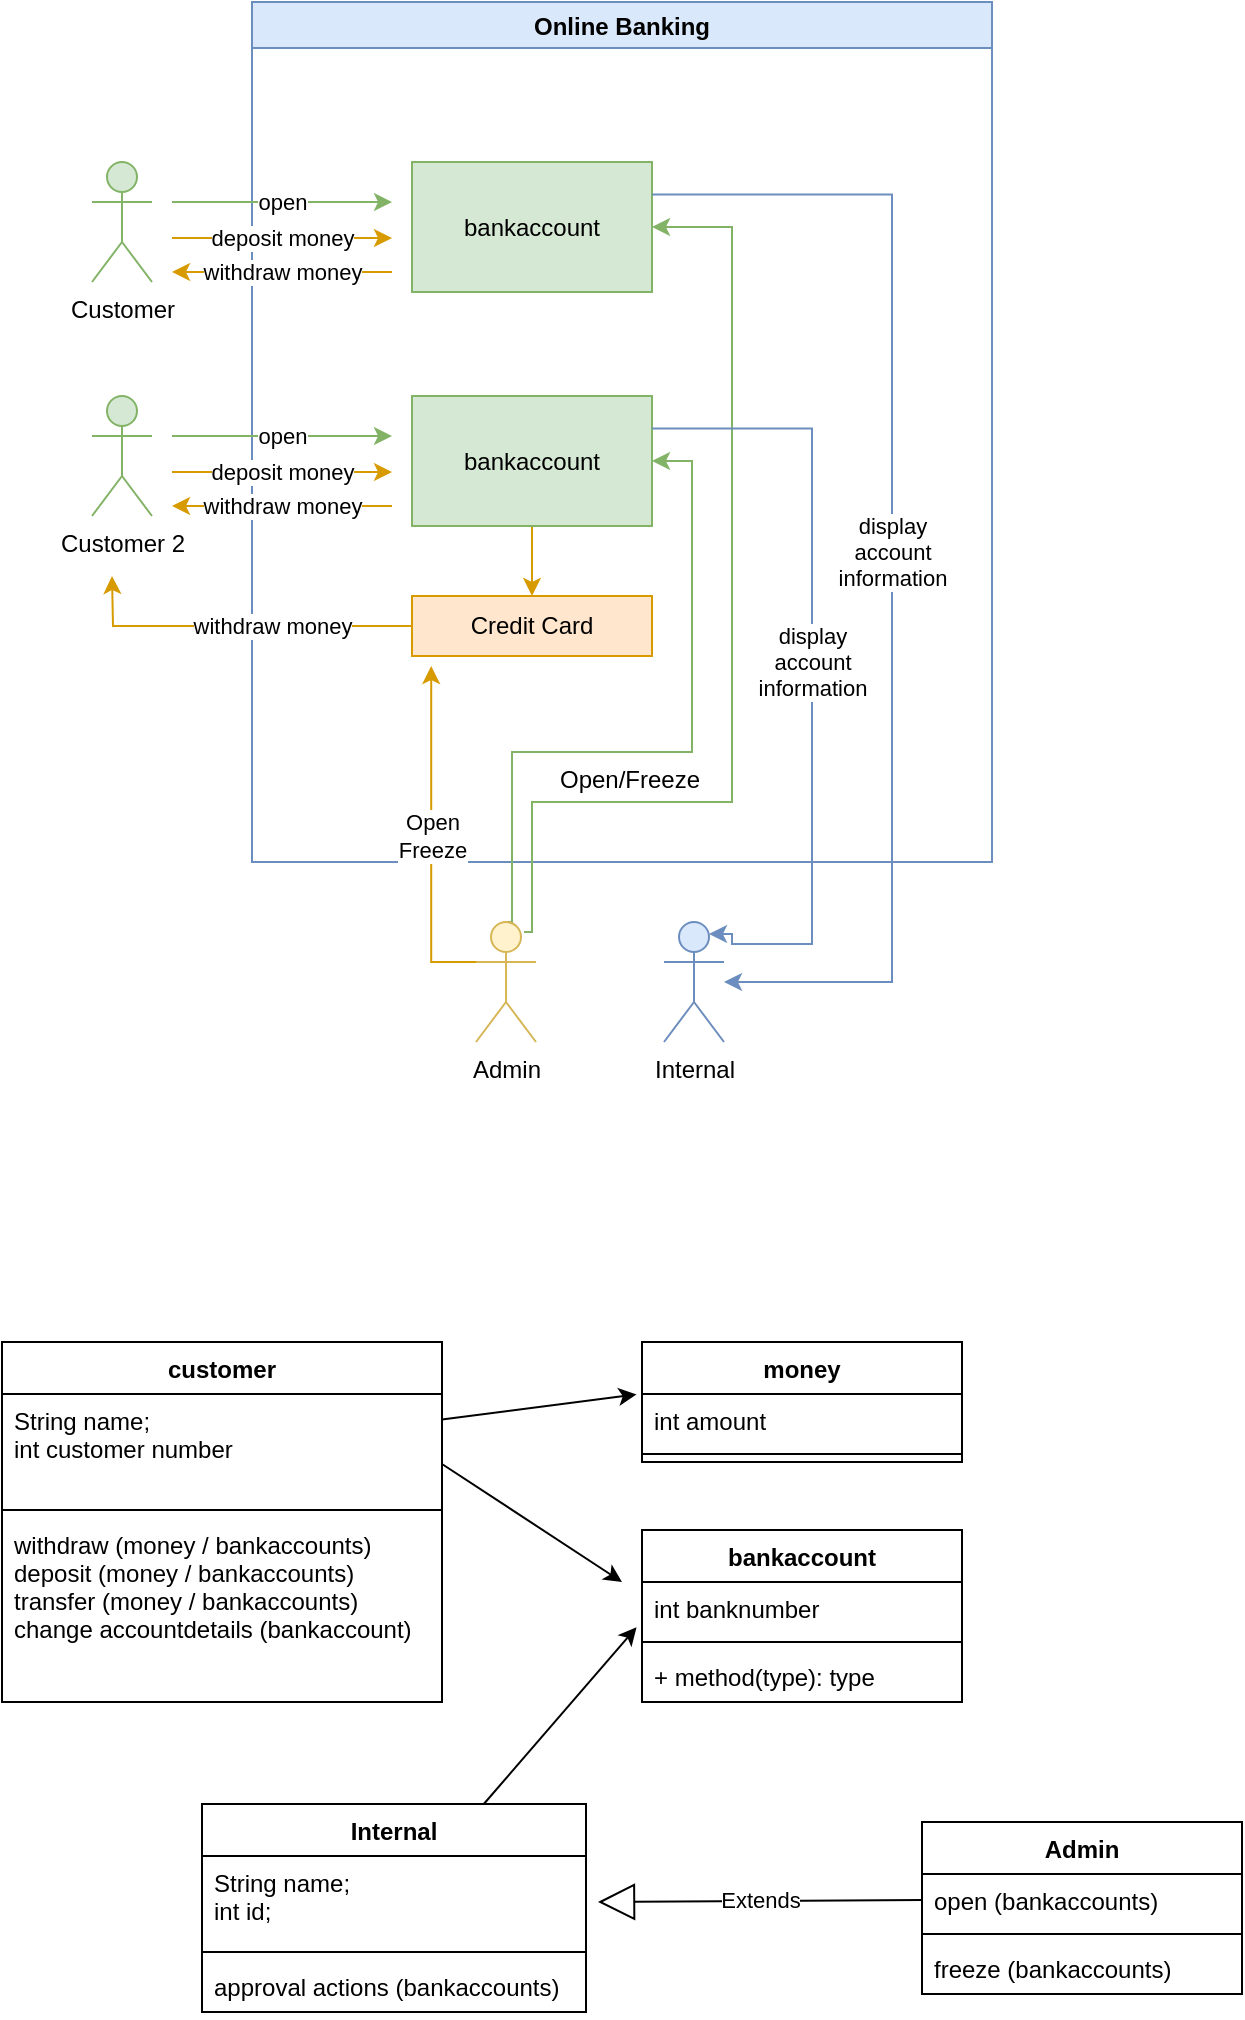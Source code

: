 <mxfile version="14.6.13" type="github"><diagram id="KU_KJ_Tb0fIB1RxikDRb" name="Page-1"><mxGraphModel dx="2037" dy="974" grid="1" gridSize="10" guides="1" tooltips="1" connect="1" arrows="1" fold="1" page="1" pageScale="1" pageWidth="827" pageHeight="1169" math="0" shadow="0"><root><mxCell id="0"/><mxCell id="1" parent="0"/><mxCell id="vRf_LzZwfSpKg-NshbNI-15" value="Online Banking" style="swimlane;fillColor=#dae8fc;strokeColor=#6c8ebf;" vertex="1" parent="1"><mxGeometry x="240" y="30" width="370" height="430" as="geometry"/></mxCell><mxCell id="vRf_LzZwfSpKg-NshbNI-44" value="bankaccount" style="rounded=0;whiteSpace=wrap;html=1;fillColor=#d5e8d4;strokeColor=#82b366;" vertex="1" parent="vRf_LzZwfSpKg-NshbNI-15"><mxGeometry x="80" y="80" width="120" height="65" as="geometry"/></mxCell><mxCell id="vRf_LzZwfSpKg-NshbNI-89" style="edgeStyle=orthogonalEdgeStyle;rounded=0;orthogonalLoop=1;jettySize=auto;html=1;exitX=0.5;exitY=1;exitDx=0;exitDy=0;entryX=0.5;entryY=0;entryDx=0;entryDy=0;fillColor=#ffe6cc;strokeColor=#d79b00;" edge="1" parent="vRf_LzZwfSpKg-NshbNI-15" source="vRf_LzZwfSpKg-NshbNI-61" target="vRf_LzZwfSpKg-NshbNI-87"><mxGeometry relative="1" as="geometry"/></mxCell><mxCell id="vRf_LzZwfSpKg-NshbNI-61" value="bankaccount" style="rounded=0;whiteSpace=wrap;html=1;fillColor=#d5e8d4;strokeColor=#82b366;" vertex="1" parent="vRf_LzZwfSpKg-NshbNI-15"><mxGeometry x="80" y="197" width="120" height="65" as="geometry"/></mxCell><mxCell id="vRf_LzZwfSpKg-NshbNI-82" value="Open/Freeze" style="text;html=1;strokeColor=none;fillColor=none;align=center;verticalAlign=middle;whiteSpace=wrap;rounded=0;" vertex="1" parent="vRf_LzZwfSpKg-NshbNI-15"><mxGeometry x="169" y="379" width="40" height="20" as="geometry"/></mxCell><mxCell id="vRf_LzZwfSpKg-NshbNI-87" value="Credit Card" style="rounded=0;whiteSpace=wrap;html=1;fillColor=#ffe6cc;strokeColor=#d79b00;" vertex="1" parent="vRf_LzZwfSpKg-NshbNI-15"><mxGeometry x="80" y="297" width="120" height="30" as="geometry"/></mxCell><mxCell id="vRf_LzZwfSpKg-NshbNI-80" style="edgeStyle=orthogonalEdgeStyle;rounded=0;orthogonalLoop=1;jettySize=auto;html=1;entryX=1;entryY=0.5;entryDx=0;entryDy=0;fillColor=#d5e8d4;strokeColor=#82b366;exitX=0.8;exitY=0.083;exitDx=0;exitDy=0;exitPerimeter=0;" edge="1" parent="1" source="vRf_LzZwfSpKg-NshbNI-86" target="vRf_LzZwfSpKg-NshbNI-44"><mxGeometry relative="1" as="geometry"><mxPoint x="380" y="570" as="sourcePoint"/><Array as="points"><mxPoint x="380" y="430"/><mxPoint x="480" y="430"/><mxPoint x="480" y="143"/></Array></mxGeometry></mxCell><mxCell id="vRf_LzZwfSpKg-NshbNI-81" style="edgeStyle=orthogonalEdgeStyle;rounded=0;orthogonalLoop=1;jettySize=auto;html=1;entryX=1;entryY=0.5;entryDx=0;entryDy=0;fillColor=#d5e8d4;strokeColor=#82b366;exitX=0.5;exitY=0;exitDx=0;exitDy=0;exitPerimeter=0;" edge="1" parent="1" source="vRf_LzZwfSpKg-NshbNI-86" target="vRf_LzZwfSpKg-NshbNI-61"><mxGeometry relative="1" as="geometry"><mxPoint x="370" y="525" as="sourcePoint"/><Array as="points"><mxPoint x="370" y="490"/><mxPoint x="370" y="405"/><mxPoint x="460" y="405"/><mxPoint x="460" y="260"/></Array></mxGeometry></mxCell><mxCell id="vRf_LzZwfSpKg-NshbNI-45" value="Internal" style="shape=umlActor;verticalLabelPosition=bottom;verticalAlign=top;html=1;outlineConnect=0;fillColor=#dae8fc;strokeColor=#6c8ebf;" vertex="1" parent="1"><mxGeometry x="446" y="490" width="30" height="60" as="geometry"/></mxCell><mxCell id="vRf_LzZwfSpKg-NshbNI-51" value="open" style="endArrow=classic;html=1;fillColor=#d5e8d4;strokeColor=#82b366;" edge="1" parent="1"><mxGeometry width="50" height="50" relative="1" as="geometry"><mxPoint x="200" y="130" as="sourcePoint"/><mxPoint x="310" y="130" as="targetPoint"/></mxGeometry></mxCell><mxCell id="vRf_LzZwfSpKg-NshbNI-54" value="deposit money" style="endArrow=classic;html=1;fillColor=#ffe6cc;strokeColor=#d79b00;" edge="1" parent="1"><mxGeometry width="50" height="50" relative="1" as="geometry"><mxPoint x="200" y="148" as="sourcePoint"/><mxPoint x="310" y="148" as="targetPoint"/></mxGeometry></mxCell><mxCell id="vRf_LzZwfSpKg-NshbNI-55" value="withdraw money" style="endArrow=classic;html=1;fillColor=#ffe6cc;strokeColor=#d79b00;" edge="1" parent="1"><mxGeometry width="50" height="50" relative="1" as="geometry"><mxPoint x="310" y="165" as="sourcePoint"/><mxPoint x="200" y="165" as="targetPoint"/></mxGeometry></mxCell><mxCell id="vRf_LzZwfSpKg-NshbNI-16" value="Customer" style="shape=umlActor;verticalLabelPosition=bottom;verticalAlign=top;html=1;outlineConnect=0;fillColor=#d5e8d4;strokeColor=#82b366;" vertex="1" parent="1"><mxGeometry x="160" y="110" width="30" height="60" as="geometry"/></mxCell><mxCell id="vRf_LzZwfSpKg-NshbNI-60" value="display&lt;br&gt;account&lt;br&gt;information" style="edgeStyle=orthogonalEdgeStyle;rounded=0;orthogonalLoop=1;jettySize=auto;html=1;exitX=1;exitY=0.25;exitDx=0;exitDy=0;fillColor=#dae8fc;strokeColor=#6c8ebf;" edge="1" parent="1" source="vRf_LzZwfSpKg-NshbNI-44"><mxGeometry relative="1" as="geometry"><mxPoint x="476" y="520" as="targetPoint"/><Array as="points"><mxPoint x="560" y="126"/><mxPoint x="560" y="520"/></Array></mxGeometry></mxCell><mxCell id="vRf_LzZwfSpKg-NshbNI-72" value="open" style="endArrow=classic;html=1;fillColor=#d5e8d4;strokeColor=#82b366;" edge="1" parent="1"><mxGeometry width="50" height="50" relative="1" as="geometry"><mxPoint x="200" y="247" as="sourcePoint"/><mxPoint x="310" y="247" as="targetPoint"/></mxGeometry></mxCell><mxCell id="vRf_LzZwfSpKg-NshbNI-73" value="deposit money" style="endArrow=classic;html=1;fillColor=#ffe6cc;strokeColor=#d79b00;" edge="1" parent="1"><mxGeometry width="50" height="50" relative="1" as="geometry"><mxPoint x="200" y="265" as="sourcePoint"/><mxPoint x="310" y="265" as="targetPoint"/></mxGeometry></mxCell><mxCell id="vRf_LzZwfSpKg-NshbNI-74" value="withdraw money" style="endArrow=classic;html=1;fillColor=#ffe6cc;strokeColor=#d79b00;" edge="1" parent="1"><mxGeometry width="50" height="50" relative="1" as="geometry"><mxPoint x="310" y="282" as="sourcePoint"/><mxPoint x="200" y="282" as="targetPoint"/></mxGeometry></mxCell><mxCell id="vRf_LzZwfSpKg-NshbNI-75" value="Customer 2" style="shape=umlActor;verticalLabelPosition=bottom;verticalAlign=top;html=1;outlineConnect=0;fillColor=#d5e8d4;strokeColor=#82b366;" vertex="1" parent="1"><mxGeometry x="160" y="227" width="30" height="60" as="geometry"/></mxCell><mxCell id="vRf_LzZwfSpKg-NshbNI-83" value="display&lt;br&gt;account&lt;br&gt;information" style="edgeStyle=orthogonalEdgeStyle;rounded=0;orthogonalLoop=1;jettySize=auto;html=1;exitX=1;exitY=0.25;exitDx=0;exitDy=0;entryX=0.75;entryY=0.1;entryDx=0;entryDy=0;entryPerimeter=0;fillColor=#dae8fc;strokeColor=#6c8ebf;" edge="1" parent="1" source="vRf_LzZwfSpKg-NshbNI-61" target="vRf_LzZwfSpKg-NshbNI-45"><mxGeometry relative="1" as="geometry"><mxPoint x="440" y="185" as="sourcePoint"/><mxPoint x="472.5" y="594" as="targetPoint"/><Array as="points"><mxPoint x="520" y="243"/><mxPoint x="520" y="501"/><mxPoint x="480" y="501"/><mxPoint x="480" y="496"/></Array></mxGeometry></mxCell><mxCell id="vRf_LzZwfSpKg-NshbNI-93" value="Open &lt;br&gt;Freeze" style="edgeStyle=orthogonalEdgeStyle;rounded=0;orthogonalLoop=1;jettySize=auto;html=1;fillColor=#ffe6cc;strokeColor=#d79b00;entryX=0.08;entryY=1.167;entryDx=0;entryDy=0;entryPerimeter=0;exitX=0;exitY=0.333;exitDx=0;exitDy=0;exitPerimeter=0;" edge="1" parent="1" source="vRf_LzZwfSpKg-NshbNI-86" target="vRf_LzZwfSpKg-NshbNI-87"><mxGeometry relative="1" as="geometry"><mxPoint x="356" y="365" as="targetPoint"/><mxPoint x="356" y="545" as="sourcePoint"/><Array as="points"><mxPoint x="330" y="510"/></Array></mxGeometry></mxCell><mxCell id="vRf_LzZwfSpKg-NshbNI-86" value="Admin" style="shape=umlActor;verticalLabelPosition=bottom;verticalAlign=top;html=1;outlineConnect=0;fillColor=#fff2cc;strokeColor=#d6b656;" vertex="1" parent="1"><mxGeometry x="352" y="490" width="30" height="60" as="geometry"/></mxCell><mxCell id="vRf_LzZwfSpKg-NshbNI-91" style="edgeStyle=orthogonalEdgeStyle;rounded=0;orthogonalLoop=1;jettySize=auto;html=1;exitX=0;exitY=0.5;exitDx=0;exitDy=0;fillColor=#ffe6cc;strokeColor=#d79b00;" edge="1" parent="1" source="vRf_LzZwfSpKg-NshbNI-87"><mxGeometry relative="1" as="geometry"><mxPoint x="170" y="317" as="targetPoint"/></mxGeometry></mxCell><mxCell id="vRf_LzZwfSpKg-NshbNI-92" value="withdraw money" style="edgeLabel;html=1;align=center;verticalAlign=middle;resizable=0;points=[];" vertex="1" connectable="0" parent="vRf_LzZwfSpKg-NshbNI-91"><mxGeometry x="-0.527" y="2" relative="1" as="geometry"><mxPoint x="-29" y="-2" as="offset"/></mxGeometry></mxCell><mxCell id="vRf_LzZwfSpKg-NshbNI-94" value="bankaccount" style="swimlane;fontStyle=1;align=center;verticalAlign=top;childLayout=stackLayout;horizontal=1;startSize=26;horizontalStack=0;resizeParent=1;resizeParentMax=0;resizeLast=0;collapsible=1;marginBottom=0;" vertex="1" parent="1"><mxGeometry x="435" y="794" width="160" height="86" as="geometry"/></mxCell><mxCell id="vRf_LzZwfSpKg-NshbNI-95" value="int banknumber" style="text;strokeColor=none;fillColor=none;align=left;verticalAlign=top;spacingLeft=4;spacingRight=4;overflow=hidden;rotatable=0;points=[[0,0.5],[1,0.5]];portConstraint=eastwest;" vertex="1" parent="vRf_LzZwfSpKg-NshbNI-94"><mxGeometry y="26" width="160" height="26" as="geometry"/></mxCell><mxCell id="vRf_LzZwfSpKg-NshbNI-96" value="" style="line;strokeWidth=1;fillColor=none;align=left;verticalAlign=middle;spacingTop=-1;spacingLeft=3;spacingRight=3;rotatable=0;labelPosition=right;points=[];portConstraint=eastwest;" vertex="1" parent="vRf_LzZwfSpKg-NshbNI-94"><mxGeometry y="52" width="160" height="8" as="geometry"/></mxCell><mxCell id="vRf_LzZwfSpKg-NshbNI-97" value="+ method(type): type" style="text;strokeColor=none;fillColor=none;align=left;verticalAlign=top;spacingLeft=4;spacingRight=4;overflow=hidden;rotatable=0;points=[[0,0.5],[1,0.5]];portConstraint=eastwest;" vertex="1" parent="vRf_LzZwfSpKg-NshbNI-94"><mxGeometry y="60" width="160" height="26" as="geometry"/></mxCell><mxCell id="vRf_LzZwfSpKg-NshbNI-98" value="money" style="swimlane;fontStyle=1;align=center;verticalAlign=top;childLayout=stackLayout;horizontal=1;startSize=26;horizontalStack=0;resizeParent=1;resizeParentMax=0;resizeLast=0;collapsible=1;marginBottom=0;" vertex="1" parent="1"><mxGeometry x="435" y="700" width="160" height="60" as="geometry"/></mxCell><mxCell id="vRf_LzZwfSpKg-NshbNI-99" value="int amount" style="text;strokeColor=none;fillColor=none;align=left;verticalAlign=top;spacingLeft=4;spacingRight=4;overflow=hidden;rotatable=0;points=[[0,0.5],[1,0.5]];portConstraint=eastwest;" vertex="1" parent="vRf_LzZwfSpKg-NshbNI-98"><mxGeometry y="26" width="160" height="26" as="geometry"/></mxCell><mxCell id="vRf_LzZwfSpKg-NshbNI-100" value="" style="line;strokeWidth=1;fillColor=none;align=left;verticalAlign=middle;spacingTop=-1;spacingLeft=3;spacingRight=3;rotatable=0;labelPosition=right;points=[];portConstraint=eastwest;" vertex="1" parent="vRf_LzZwfSpKg-NshbNI-98"><mxGeometry y="52" width="160" height="8" as="geometry"/></mxCell><mxCell id="vRf_LzZwfSpKg-NshbNI-102" value="customer" style="swimlane;fontStyle=1;align=center;verticalAlign=top;childLayout=stackLayout;horizontal=1;startSize=26;horizontalStack=0;resizeParent=1;resizeParentMax=0;resizeLast=0;collapsible=1;marginBottom=0;" vertex="1" parent="1"><mxGeometry x="115" y="700" width="220" height="180" as="geometry"/></mxCell><mxCell id="vRf_LzZwfSpKg-NshbNI-103" value="String name;&#10;int customer number" style="text;strokeColor=none;fillColor=none;align=left;verticalAlign=top;spacingLeft=4;spacingRight=4;overflow=hidden;rotatable=0;points=[[0,0.5],[1,0.5]];portConstraint=eastwest;" vertex="1" parent="vRf_LzZwfSpKg-NshbNI-102"><mxGeometry y="26" width="220" height="54" as="geometry"/></mxCell><mxCell id="vRf_LzZwfSpKg-NshbNI-104" value="" style="line;strokeWidth=1;fillColor=none;align=left;verticalAlign=middle;spacingTop=-1;spacingLeft=3;spacingRight=3;rotatable=0;labelPosition=right;points=[];portConstraint=eastwest;" vertex="1" parent="vRf_LzZwfSpKg-NshbNI-102"><mxGeometry y="80" width="220" height="8" as="geometry"/></mxCell><mxCell id="vRf_LzZwfSpKg-NshbNI-105" value="withdraw (money / bankaccounts)&#10;deposit (money / bankaccounts)&#10;transfer (money / bankaccounts)&#10;change accountdetails (bankaccount)" style="text;strokeColor=none;fillColor=none;align=left;verticalAlign=top;spacingLeft=4;spacingRight=4;overflow=hidden;rotatable=0;points=[[0,0.5],[1,0.5]];portConstraint=eastwest;" vertex="1" parent="vRf_LzZwfSpKg-NshbNI-102"><mxGeometry y="88" width="220" height="92" as="geometry"/></mxCell><mxCell id="vRf_LzZwfSpKg-NshbNI-127" style="rounded=0;orthogonalLoop=1;jettySize=auto;html=1;entryX=-0.017;entryY=0.869;entryDx=0;entryDy=0;entryPerimeter=0;endArrow=classic;endFill=1;" edge="1" parent="1" source="vRf_LzZwfSpKg-NshbNI-106" target="vRf_LzZwfSpKg-NshbNI-95"><mxGeometry relative="1" as="geometry"/></mxCell><mxCell id="vRf_LzZwfSpKg-NshbNI-106" value="Internal" style="swimlane;fontStyle=1;align=center;verticalAlign=top;childLayout=stackLayout;horizontal=1;startSize=26;horizontalStack=0;resizeParent=1;resizeParentMax=0;resizeLast=0;collapsible=1;marginBottom=0;" vertex="1" parent="1"><mxGeometry x="215" y="931" width="192" height="104" as="geometry"/></mxCell><mxCell id="vRf_LzZwfSpKg-NshbNI-107" value="String name;&#10;int id;" style="text;strokeColor=none;fillColor=none;align=left;verticalAlign=top;spacingLeft=4;spacingRight=4;overflow=hidden;rotatable=0;points=[[0,0.5],[1,0.5]];portConstraint=eastwest;" vertex="1" parent="vRf_LzZwfSpKg-NshbNI-106"><mxGeometry y="26" width="192" height="44" as="geometry"/></mxCell><mxCell id="vRf_LzZwfSpKg-NshbNI-108" value="" style="line;strokeWidth=1;fillColor=none;align=left;verticalAlign=middle;spacingTop=-1;spacingLeft=3;spacingRight=3;rotatable=0;labelPosition=right;points=[];portConstraint=eastwest;" vertex="1" parent="vRf_LzZwfSpKg-NshbNI-106"><mxGeometry y="70" width="192" height="8" as="geometry"/></mxCell><mxCell id="vRf_LzZwfSpKg-NshbNI-109" value="approval actions (bankaccounts)&#10;" style="text;strokeColor=none;fillColor=none;align=left;verticalAlign=top;spacingLeft=4;spacingRight=4;overflow=hidden;rotatable=0;points=[[0,0.5],[1,0.5]];portConstraint=eastwest;" vertex="1" parent="vRf_LzZwfSpKg-NshbNI-106"><mxGeometry y="78" width="192" height="26" as="geometry"/></mxCell><mxCell id="vRf_LzZwfSpKg-NshbNI-110" value="Admin" style="swimlane;fontStyle=1;align=center;verticalAlign=top;childLayout=stackLayout;horizontal=1;startSize=26;horizontalStack=0;resizeParent=1;resizeParentMax=0;resizeLast=0;collapsible=1;marginBottom=0;" vertex="1" parent="1"><mxGeometry x="575" y="940" width="160" height="86" as="geometry"/></mxCell><mxCell id="vRf_LzZwfSpKg-NshbNI-111" value="open (bankaccounts)" style="text;strokeColor=none;fillColor=none;align=left;verticalAlign=top;spacingLeft=4;spacingRight=4;overflow=hidden;rotatable=0;points=[[0,0.5],[1,0.5]];portConstraint=eastwest;" vertex="1" parent="vRf_LzZwfSpKg-NshbNI-110"><mxGeometry y="26" width="160" height="26" as="geometry"/></mxCell><mxCell id="vRf_LzZwfSpKg-NshbNI-112" value="" style="line;strokeWidth=1;fillColor=none;align=left;verticalAlign=middle;spacingTop=-1;spacingLeft=3;spacingRight=3;rotatable=0;labelPosition=right;points=[];portConstraint=eastwest;" vertex="1" parent="vRf_LzZwfSpKg-NshbNI-110"><mxGeometry y="52" width="160" height="8" as="geometry"/></mxCell><mxCell id="vRf_LzZwfSpKg-NshbNI-113" value="freeze (bankaccounts)" style="text;strokeColor=none;fillColor=none;align=left;verticalAlign=top;spacingLeft=4;spacingRight=4;overflow=hidden;rotatable=0;points=[[0,0.5],[1,0.5]];portConstraint=eastwest;" vertex="1" parent="vRf_LzZwfSpKg-NshbNI-110"><mxGeometry y="60" width="160" height="26" as="geometry"/></mxCell><mxCell id="vRf_LzZwfSpKg-NshbNI-123" value="Extends" style="endArrow=block;endSize=16;endFill=0;html=1;exitX=0;exitY=0.5;exitDx=0;exitDy=0;" edge="1" parent="1" source="vRf_LzZwfSpKg-NshbNI-111"><mxGeometry width="160" relative="1" as="geometry"><mxPoint x="553" y="980" as="sourcePoint"/><mxPoint x="413" y="980" as="targetPoint"/></mxGeometry></mxCell><mxCell id="vRf_LzZwfSpKg-NshbNI-128" style="edgeStyle=none;rounded=0;orthogonalLoop=1;jettySize=auto;html=1;endArrow=classic;endFill=1;exitX=1;exitY=0.648;exitDx=0;exitDy=0;exitPerimeter=0;" edge="1" parent="1" source="vRf_LzZwfSpKg-NshbNI-103"><mxGeometry relative="1" as="geometry"><mxPoint x="425" y="820" as="targetPoint"/></mxGeometry></mxCell><mxCell id="vRf_LzZwfSpKg-NshbNI-129" style="edgeStyle=none;rounded=0;orthogonalLoop=1;jettySize=auto;html=1;entryX=-0.017;entryY=0.008;entryDx=0;entryDy=0;entryPerimeter=0;endArrow=classic;endFill=1;" edge="1" parent="1" source="vRf_LzZwfSpKg-NshbNI-103" target="vRf_LzZwfSpKg-NshbNI-99"><mxGeometry relative="1" as="geometry"/></mxCell></root></mxGraphModel></diagram></mxfile>